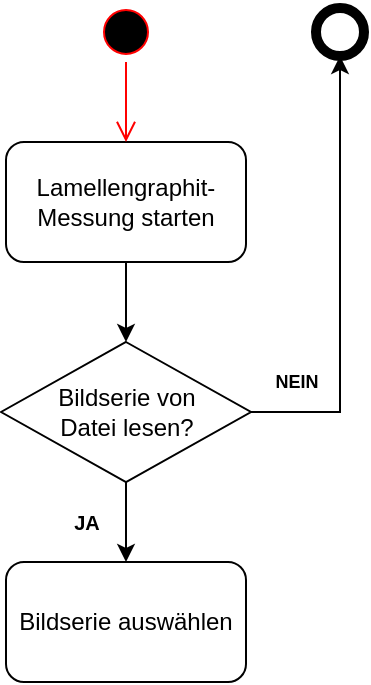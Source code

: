 <mxfile version="14.6.13" type="device"><diagram id="0cp8FbKmrDDWQ9BymdSI" name="Seite-1"><mxGraphModel dx="1182" dy="792" grid="1" gridSize="10" guides="1" tooltips="1" connect="1" arrows="1" fold="1" page="1" pageScale="1" pageWidth="827" pageHeight="1169" math="0" shadow="0"><root><mxCell id="0"/><mxCell id="1" parent="0"/><mxCell id="mZb8H5w4iBh2y0f10wdc-5" style="edgeStyle=orthogonalEdgeStyle;rounded=0;orthogonalLoop=1;jettySize=auto;html=1;entryX=0.5;entryY=0;entryDx=0;entryDy=0;" edge="1" parent="1" source="mZb8H5w4iBh2y0f10wdc-1" target="mZb8H5w4iBh2y0f10wdc-4"><mxGeometry relative="1" as="geometry"/></mxCell><mxCell id="mZb8H5w4iBh2y0f10wdc-1" value="Lamellengraphit-Messung starten" style="rounded=1;whiteSpace=wrap;html=1;" vertex="1" parent="1"><mxGeometry x="95" y="150" width="120" height="60" as="geometry"/></mxCell><mxCell id="mZb8H5w4iBh2y0f10wdc-2" value="" style="ellipse;html=1;shape=startState;fillColor=#000000;strokeColor=#ff0000;" vertex="1" parent="1"><mxGeometry x="140" y="80" width="30" height="30" as="geometry"/></mxCell><mxCell id="mZb8H5w4iBh2y0f10wdc-3" value="" style="edgeStyle=orthogonalEdgeStyle;html=1;verticalAlign=bottom;endArrow=open;endSize=8;strokeColor=#ff0000;entryX=0.5;entryY=0;entryDx=0;entryDy=0;" edge="1" source="mZb8H5w4iBh2y0f10wdc-2" parent="1" target="mZb8H5w4iBh2y0f10wdc-1"><mxGeometry relative="1" as="geometry"><mxPoint x="155" y="170" as="targetPoint"/></mxGeometry></mxCell><mxCell id="mZb8H5w4iBh2y0f10wdc-7" style="edgeStyle=orthogonalEdgeStyle;rounded=0;orthogonalLoop=1;jettySize=auto;html=1;entryX=0.5;entryY=0;entryDx=0;entryDy=0;" edge="1" parent="1" source="mZb8H5w4iBh2y0f10wdc-4" target="mZb8H5w4iBh2y0f10wdc-6"><mxGeometry relative="1" as="geometry"/></mxCell><mxCell id="mZb8H5w4iBh2y0f10wdc-20" style="edgeStyle=orthogonalEdgeStyle;rounded=0;orthogonalLoop=1;jettySize=auto;html=1;entryX=0.5;entryY=1;entryDx=0;entryDy=0;" edge="1" parent="1" source="mZb8H5w4iBh2y0f10wdc-4" target="mZb8H5w4iBh2y0f10wdc-15"><mxGeometry relative="1" as="geometry"/></mxCell><mxCell id="mZb8H5w4iBh2y0f10wdc-4" value="Bildserie von &lt;br&gt;Datei lesen?" style="rhombus;whiteSpace=wrap;html=1;" vertex="1" parent="1"><mxGeometry x="92.5" y="250" width="125" height="70" as="geometry"/></mxCell><mxCell id="mZb8H5w4iBh2y0f10wdc-6" value="Bildserie auswählen" style="rounded=1;whiteSpace=wrap;html=1;" vertex="1" parent="1"><mxGeometry x="95" y="360" width="120" height="60" as="geometry"/></mxCell><mxCell id="mZb8H5w4iBh2y0f10wdc-8" value="JA" style="text;html=1;align=center;verticalAlign=middle;resizable=0;points=[];autosize=1;strokeColor=none;fontSize=10;fontStyle=1" vertex="1" parent="1"><mxGeometry x="120" y="330" width="30" height="20" as="geometry"/></mxCell><mxCell id="mZb8H5w4iBh2y0f10wdc-15" value="" style="shape=ellipse;html=1;dashed=0;whitespace=wrap;aspect=fixed;strokeWidth=5;perimeter=ellipsePerimeter;" vertex="1" parent="1"><mxGeometry x="250" y="83" width="24" height="24" as="geometry"/></mxCell><mxCell id="mZb8H5w4iBh2y0f10wdc-18" value="NEIN" style="text;html=1;align=center;verticalAlign=middle;resizable=0;points=[];autosize=1;strokeColor=none;fontSize=9;fontStyle=1" vertex="1" parent="1"><mxGeometry x="220" y="260" width="40" height="20" as="geometry"/></mxCell></root></mxGraphModel></diagram></mxfile>